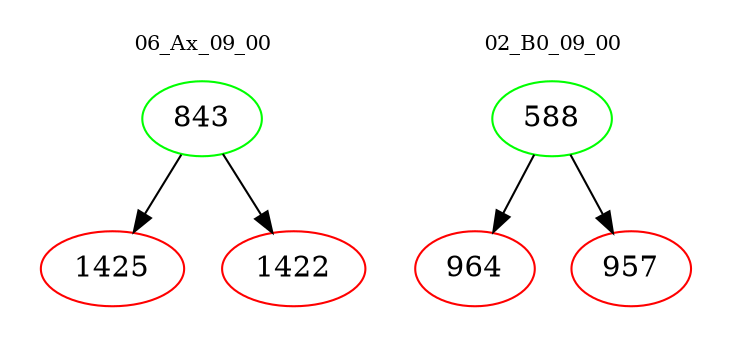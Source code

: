digraph{
subgraph cluster_0 {
color = white
label = "06_Ax_09_00";
fontsize=10;
T0_843 [label="843", color="green"]
T0_843 -> T0_1425 [color="black"]
T0_1425 [label="1425", color="red"]
T0_843 -> T0_1422 [color="black"]
T0_1422 [label="1422", color="red"]
}
subgraph cluster_1 {
color = white
label = "02_B0_09_00";
fontsize=10;
T1_588 [label="588", color="green"]
T1_588 -> T1_964 [color="black"]
T1_964 [label="964", color="red"]
T1_588 -> T1_957 [color="black"]
T1_957 [label="957", color="red"]
}
}
